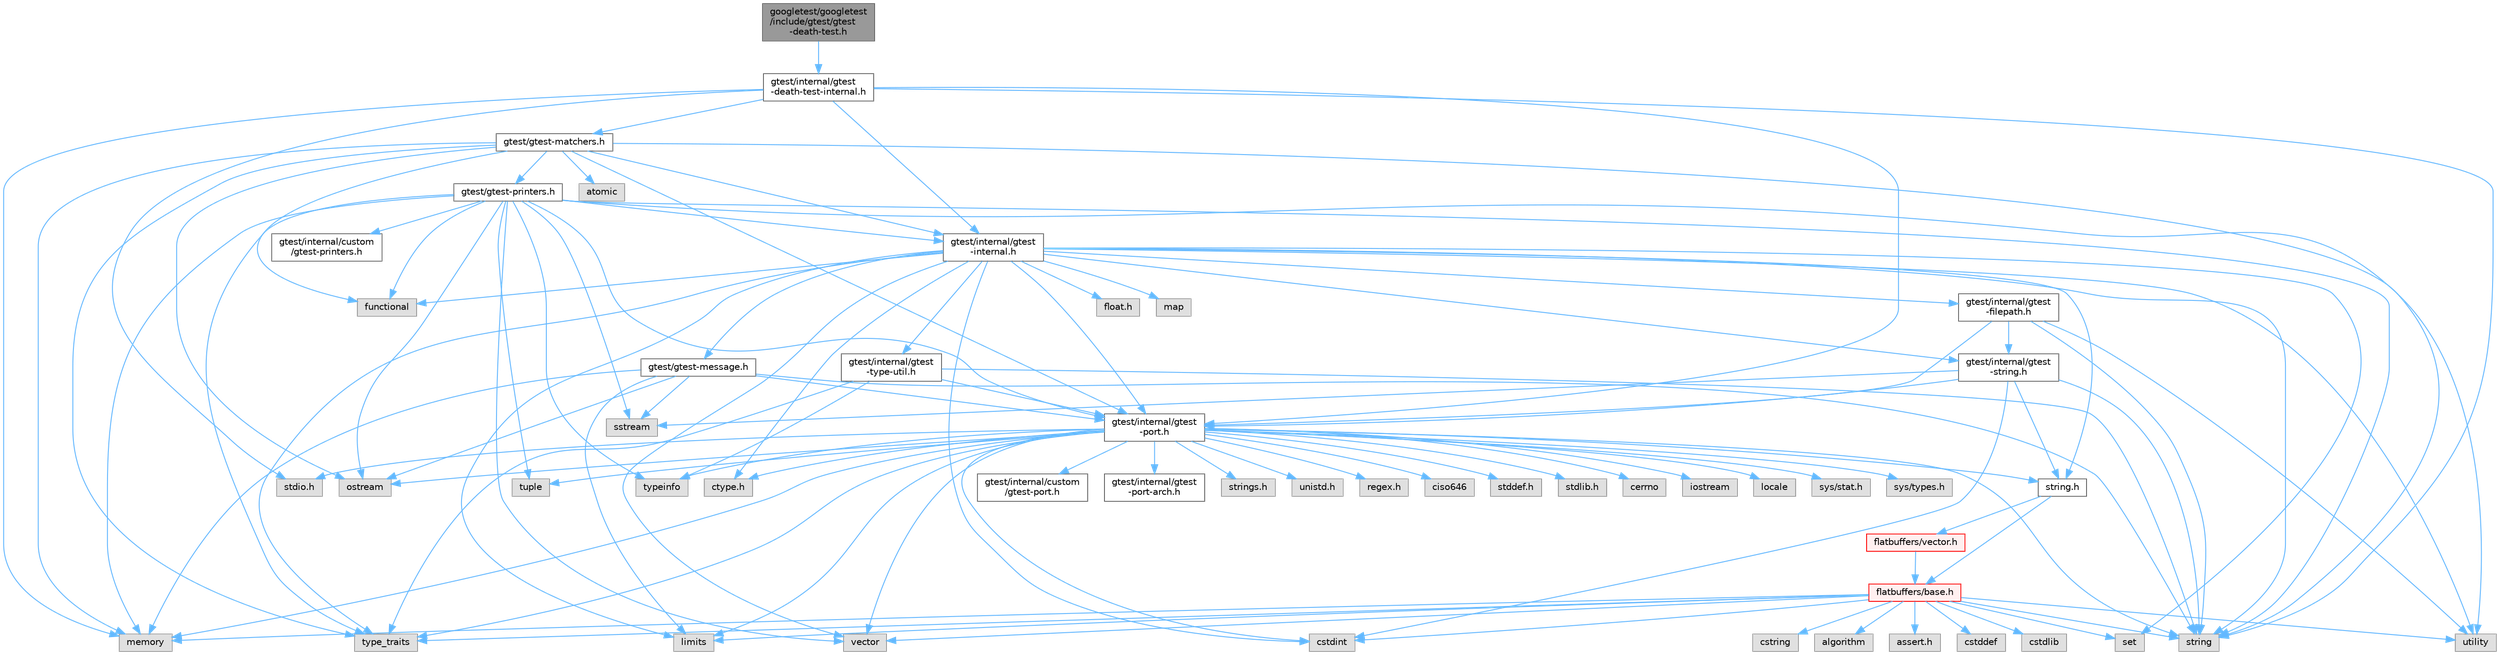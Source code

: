 digraph "googletest/googletest/include/gtest/gtest-death-test.h"
{
 // LATEX_PDF_SIZE
  bgcolor="transparent";
  edge [fontname=Helvetica,fontsize=10,labelfontname=Helvetica,labelfontsize=10];
  node [fontname=Helvetica,fontsize=10,shape=box,height=0.2,width=0.4];
  Node1 [id="Node000001",label="googletest/googletest\l/include/gtest/gtest\l-death-test.h",height=0.2,width=0.4,color="gray40", fillcolor="grey60", style="filled", fontcolor="black",tooltip=" "];
  Node1 -> Node2 [id="edge107_Node000001_Node000002",color="steelblue1",style="solid",tooltip=" "];
  Node2 [id="Node000002",label="gtest/internal/gtest\l-death-test-internal.h",height=0.2,width=0.4,color="grey40", fillcolor="white", style="filled",URL="$gtest-death-test-internal_8h.html",tooltip=" "];
  Node2 -> Node3 [id="edge108_Node000002_Node000003",color="steelblue1",style="solid",tooltip=" "];
  Node3 [id="Node000003",label="stdio.h",height=0.2,width=0.4,color="grey60", fillcolor="#E0E0E0", style="filled",tooltip=" "];
  Node2 -> Node4 [id="edge109_Node000002_Node000004",color="steelblue1",style="solid",tooltip=" "];
  Node4 [id="Node000004",label="memory",height=0.2,width=0.4,color="grey60", fillcolor="#E0E0E0", style="filled",tooltip=" "];
  Node2 -> Node5 [id="edge110_Node000002_Node000005",color="steelblue1",style="solid",tooltip=" "];
  Node5 [id="Node000005",label="string",height=0.2,width=0.4,color="grey60", fillcolor="#E0E0E0", style="filled",tooltip=" "];
  Node2 -> Node6 [id="edge111_Node000002_Node000006",color="steelblue1",style="solid",tooltip=" "];
  Node6 [id="Node000006",label="gtest/gtest-matchers.h",height=0.2,width=0.4,color="grey40", fillcolor="white", style="filled",URL="$gtest-matchers_8h.html",tooltip=" "];
  Node6 -> Node7 [id="edge112_Node000006_Node000007",color="steelblue1",style="solid",tooltip=" "];
  Node7 [id="Node000007",label="atomic",height=0.2,width=0.4,color="grey60", fillcolor="#E0E0E0", style="filled",tooltip=" "];
  Node6 -> Node8 [id="edge113_Node000006_Node000008",color="steelblue1",style="solid",tooltip=" "];
  Node8 [id="Node000008",label="functional",height=0.2,width=0.4,color="grey60", fillcolor="#E0E0E0", style="filled",tooltip=" "];
  Node6 -> Node4 [id="edge114_Node000006_Node000004",color="steelblue1",style="solid",tooltip=" "];
  Node6 -> Node9 [id="edge115_Node000006_Node000009",color="steelblue1",style="solid",tooltip=" "];
  Node9 [id="Node000009",label="ostream",height=0.2,width=0.4,color="grey60", fillcolor="#E0E0E0", style="filled",tooltip=" "];
  Node6 -> Node5 [id="edge116_Node000006_Node000005",color="steelblue1",style="solid",tooltip=" "];
  Node6 -> Node10 [id="edge117_Node000006_Node000010",color="steelblue1",style="solid",tooltip=" "];
  Node10 [id="Node000010",label="type_traits",height=0.2,width=0.4,color="grey60", fillcolor="#E0E0E0", style="filled",tooltip=" "];
  Node6 -> Node11 [id="edge118_Node000006_Node000011",color="steelblue1",style="solid",tooltip=" "];
  Node11 [id="Node000011",label="gtest/gtest-printers.h",height=0.2,width=0.4,color="grey40", fillcolor="white", style="filled",URL="$gtest-printers_8h.html",tooltip=" "];
  Node11 -> Node8 [id="edge119_Node000011_Node000008",color="steelblue1",style="solid",tooltip=" "];
  Node11 -> Node4 [id="edge120_Node000011_Node000004",color="steelblue1",style="solid",tooltip=" "];
  Node11 -> Node9 [id="edge121_Node000011_Node000009",color="steelblue1",style="solid",tooltip=" "];
  Node11 -> Node12 [id="edge122_Node000011_Node000012",color="steelblue1",style="solid",tooltip=" "];
  Node12 [id="Node000012",label="sstream",height=0.2,width=0.4,color="grey60", fillcolor="#E0E0E0", style="filled",tooltip=" "];
  Node11 -> Node5 [id="edge123_Node000011_Node000005",color="steelblue1",style="solid",tooltip=" "];
  Node11 -> Node13 [id="edge124_Node000011_Node000013",color="steelblue1",style="solid",tooltip=" "];
  Node13 [id="Node000013",label="tuple",height=0.2,width=0.4,color="grey60", fillcolor="#E0E0E0", style="filled",tooltip=" "];
  Node11 -> Node10 [id="edge125_Node000011_Node000010",color="steelblue1",style="solid",tooltip=" "];
  Node11 -> Node14 [id="edge126_Node000011_Node000014",color="steelblue1",style="solid",tooltip=" "];
  Node14 [id="Node000014",label="typeinfo",height=0.2,width=0.4,color="grey60", fillcolor="#E0E0E0", style="filled",tooltip=" "];
  Node11 -> Node15 [id="edge127_Node000011_Node000015",color="steelblue1",style="solid",tooltip=" "];
  Node15 [id="Node000015",label="utility",height=0.2,width=0.4,color="grey60", fillcolor="#E0E0E0", style="filled",tooltip=" "];
  Node11 -> Node16 [id="edge128_Node000011_Node000016",color="steelblue1",style="solid",tooltip=" "];
  Node16 [id="Node000016",label="vector",height=0.2,width=0.4,color="grey60", fillcolor="#E0E0E0", style="filled",tooltip=" "];
  Node11 -> Node17 [id="edge129_Node000011_Node000017",color="steelblue1",style="solid",tooltip=" "];
  Node17 [id="Node000017",label="gtest/internal/gtest\l-internal.h",height=0.2,width=0.4,color="grey40", fillcolor="white", style="filled",URL="$gtest-internal_8h.html",tooltip=" "];
  Node17 -> Node18 [id="edge130_Node000017_Node000018",color="steelblue1",style="solid",tooltip=" "];
  Node18 [id="Node000018",label="gtest/internal/gtest\l-port.h",height=0.2,width=0.4,color="grey40", fillcolor="white", style="filled",URL="$gtest-port_8h.html",tooltip=" "];
  Node18 -> Node19 [id="edge131_Node000018_Node000019",color="steelblue1",style="solid",tooltip=" "];
  Node19 [id="Node000019",label="ciso646",height=0.2,width=0.4,color="grey60", fillcolor="#E0E0E0", style="filled",tooltip=" "];
  Node18 -> Node20 [id="edge132_Node000018_Node000020",color="steelblue1",style="solid",tooltip=" "];
  Node20 [id="Node000020",label="ctype.h",height=0.2,width=0.4,color="grey60", fillcolor="#E0E0E0", style="filled",tooltip=" "];
  Node18 -> Node21 [id="edge133_Node000018_Node000021",color="steelblue1",style="solid",tooltip=" "];
  Node21 [id="Node000021",label="stddef.h",height=0.2,width=0.4,color="grey60", fillcolor="#E0E0E0", style="filled",tooltip=" "];
  Node18 -> Node3 [id="edge134_Node000018_Node000003",color="steelblue1",style="solid",tooltip=" "];
  Node18 -> Node22 [id="edge135_Node000018_Node000022",color="steelblue1",style="solid",tooltip=" "];
  Node22 [id="Node000022",label="stdlib.h",height=0.2,width=0.4,color="grey60", fillcolor="#E0E0E0", style="filled",tooltip=" "];
  Node18 -> Node23 [id="edge136_Node000018_Node000023",color="steelblue1",style="solid",tooltip=" "];
  Node23 [id="Node000023",label="string.h",height=0.2,width=0.4,color="grey40", fillcolor="white", style="filled",URL="$string_8h.html",tooltip=" "];
  Node23 -> Node24 [id="edge137_Node000023_Node000024",color="steelblue1",style="solid",tooltip=" "];
  Node24 [id="Node000024",label="flatbuffers/base.h",height=0.2,width=0.4,color="red", fillcolor="#FFF0F0", style="filled",URL="$base_8h.html",tooltip=" "];
  Node24 -> Node25 [id="edge138_Node000024_Node000025",color="steelblue1",style="solid",tooltip=" "];
  Node25 [id="Node000025",label="assert.h",height=0.2,width=0.4,color="grey60", fillcolor="#E0E0E0", style="filled",tooltip=" "];
  Node24 -> Node26 [id="edge139_Node000024_Node000026",color="steelblue1",style="solid",tooltip=" "];
  Node26 [id="Node000026",label="cstdint",height=0.2,width=0.4,color="grey60", fillcolor="#E0E0E0", style="filled",tooltip=" "];
  Node24 -> Node27 [id="edge140_Node000024_Node000027",color="steelblue1",style="solid",tooltip=" "];
  Node27 [id="Node000027",label="cstddef",height=0.2,width=0.4,color="grey60", fillcolor="#E0E0E0", style="filled",tooltip=" "];
  Node24 -> Node28 [id="edge141_Node000024_Node000028",color="steelblue1",style="solid",tooltip=" "];
  Node28 [id="Node000028",label="cstdlib",height=0.2,width=0.4,color="grey60", fillcolor="#E0E0E0", style="filled",tooltip=" "];
  Node24 -> Node29 [id="edge142_Node000024_Node000029",color="steelblue1",style="solid",tooltip=" "];
  Node29 [id="Node000029",label="cstring",height=0.2,width=0.4,color="grey60", fillcolor="#E0E0E0", style="filled",tooltip=" "];
  Node24 -> Node15 [id="edge143_Node000024_Node000015",color="steelblue1",style="solid",tooltip=" "];
  Node24 -> Node5 [id="edge144_Node000024_Node000005",color="steelblue1",style="solid",tooltip=" "];
  Node24 -> Node10 [id="edge145_Node000024_Node000010",color="steelblue1",style="solid",tooltip=" "];
  Node24 -> Node16 [id="edge146_Node000024_Node000016",color="steelblue1",style="solid",tooltip=" "];
  Node24 -> Node30 [id="edge147_Node000024_Node000030",color="steelblue1",style="solid",tooltip=" "];
  Node30 [id="Node000030",label="set",height=0.2,width=0.4,color="grey60", fillcolor="#E0E0E0", style="filled",tooltip=" "];
  Node24 -> Node31 [id="edge148_Node000024_Node000031",color="steelblue1",style="solid",tooltip=" "];
  Node31 [id="Node000031",label="algorithm",height=0.2,width=0.4,color="grey60", fillcolor="#E0E0E0", style="filled",tooltip=" "];
  Node24 -> Node32 [id="edge149_Node000024_Node000032",color="steelblue1",style="solid",tooltip=" "];
  Node32 [id="Node000032",label="limits",height=0.2,width=0.4,color="grey60", fillcolor="#E0E0E0", style="filled",tooltip=" "];
  Node24 -> Node4 [id="edge150_Node000024_Node000004",color="steelblue1",style="solid",tooltip=" "];
  Node23 -> Node34 [id="edge151_Node000023_Node000034",color="steelblue1",style="solid",tooltip=" "];
  Node34 [id="Node000034",label="flatbuffers/vector.h",height=0.2,width=0.4,color="red", fillcolor="#FFF0F0", style="filled",URL="$vector_8h.html",tooltip=" "];
  Node34 -> Node24 [id="edge152_Node000034_Node000024",color="steelblue1",style="solid",tooltip=" "];
  Node18 -> Node37 [id="edge153_Node000018_Node000037",color="steelblue1",style="solid",tooltip=" "];
  Node37 [id="Node000037",label="cerrno",height=0.2,width=0.4,color="grey60", fillcolor="#E0E0E0", style="filled",tooltip=" "];
  Node18 -> Node26 [id="edge154_Node000018_Node000026",color="steelblue1",style="solid",tooltip=" "];
  Node18 -> Node38 [id="edge155_Node000018_Node000038",color="steelblue1",style="solid",tooltip=" "];
  Node38 [id="Node000038",label="iostream",height=0.2,width=0.4,color="grey60", fillcolor="#E0E0E0", style="filled",tooltip=" "];
  Node18 -> Node32 [id="edge156_Node000018_Node000032",color="steelblue1",style="solid",tooltip=" "];
  Node18 -> Node39 [id="edge157_Node000018_Node000039",color="steelblue1",style="solid",tooltip=" "];
  Node39 [id="Node000039",label="locale",height=0.2,width=0.4,color="grey60", fillcolor="#E0E0E0", style="filled",tooltip=" "];
  Node18 -> Node4 [id="edge158_Node000018_Node000004",color="steelblue1",style="solid",tooltip=" "];
  Node18 -> Node9 [id="edge159_Node000018_Node000009",color="steelblue1",style="solid",tooltip=" "];
  Node18 -> Node5 [id="edge160_Node000018_Node000005",color="steelblue1",style="solid",tooltip=" "];
  Node18 -> Node13 [id="edge161_Node000018_Node000013",color="steelblue1",style="solid",tooltip=" "];
  Node18 -> Node10 [id="edge162_Node000018_Node000010",color="steelblue1",style="solid",tooltip=" "];
  Node18 -> Node16 [id="edge163_Node000018_Node000016",color="steelblue1",style="solid",tooltip=" "];
  Node18 -> Node40 [id="edge164_Node000018_Node000040",color="steelblue1",style="solid",tooltip=" "];
  Node40 [id="Node000040",label="sys/stat.h",height=0.2,width=0.4,color="grey60", fillcolor="#E0E0E0", style="filled",tooltip=" "];
  Node18 -> Node41 [id="edge165_Node000018_Node000041",color="steelblue1",style="solid",tooltip=" "];
  Node41 [id="Node000041",label="sys/types.h",height=0.2,width=0.4,color="grey60", fillcolor="#E0E0E0", style="filled",tooltip=" "];
  Node18 -> Node42 [id="edge166_Node000018_Node000042",color="steelblue1",style="solid",tooltip=" "];
  Node42 [id="Node000042",label="gtest/internal/custom\l/gtest-port.h",height=0.2,width=0.4,color="grey40", fillcolor="white", style="filled",URL="$custom_2gtest-port_8h.html",tooltip=" "];
  Node18 -> Node43 [id="edge167_Node000018_Node000043",color="steelblue1",style="solid",tooltip=" "];
  Node43 [id="Node000043",label="gtest/internal/gtest\l-port-arch.h",height=0.2,width=0.4,color="grey40", fillcolor="white", style="filled",URL="$gtest-port-arch_8h.html",tooltip=" "];
  Node18 -> Node44 [id="edge168_Node000018_Node000044",color="steelblue1",style="solid",tooltip=" "];
  Node44 [id="Node000044",label="strings.h",height=0.2,width=0.4,color="grey60", fillcolor="#E0E0E0", style="filled",tooltip=" "];
  Node18 -> Node45 [id="edge169_Node000018_Node000045",color="steelblue1",style="solid",tooltip=" "];
  Node45 [id="Node000045",label="unistd.h",height=0.2,width=0.4,color="grey60", fillcolor="#E0E0E0", style="filled",tooltip=" "];
  Node18 -> Node46 [id="edge170_Node000018_Node000046",color="steelblue1",style="solid",tooltip=" "];
  Node46 [id="Node000046",label="regex.h",height=0.2,width=0.4,color="grey60", fillcolor="#E0E0E0", style="filled",tooltip=" "];
  Node18 -> Node14 [id="edge171_Node000018_Node000014",color="steelblue1",style="solid",tooltip=" "];
  Node17 -> Node20 [id="edge172_Node000017_Node000020",color="steelblue1",style="solid",tooltip=" "];
  Node17 -> Node47 [id="edge173_Node000017_Node000047",color="steelblue1",style="solid",tooltip=" "];
  Node47 [id="Node000047",label="float.h",height=0.2,width=0.4,color="grey60", fillcolor="#E0E0E0", style="filled",tooltip=" "];
  Node17 -> Node23 [id="edge174_Node000017_Node000023",color="steelblue1",style="solid",tooltip=" "];
  Node17 -> Node26 [id="edge175_Node000017_Node000026",color="steelblue1",style="solid",tooltip=" "];
  Node17 -> Node8 [id="edge176_Node000017_Node000008",color="steelblue1",style="solid",tooltip=" "];
  Node17 -> Node32 [id="edge177_Node000017_Node000032",color="steelblue1",style="solid",tooltip=" "];
  Node17 -> Node48 [id="edge178_Node000017_Node000048",color="steelblue1",style="solid",tooltip=" "];
  Node48 [id="Node000048",label="map",height=0.2,width=0.4,color="grey60", fillcolor="#E0E0E0", style="filled",tooltip=" "];
  Node17 -> Node30 [id="edge179_Node000017_Node000030",color="steelblue1",style="solid",tooltip=" "];
  Node17 -> Node5 [id="edge180_Node000017_Node000005",color="steelblue1",style="solid",tooltip=" "];
  Node17 -> Node10 [id="edge181_Node000017_Node000010",color="steelblue1",style="solid",tooltip=" "];
  Node17 -> Node15 [id="edge182_Node000017_Node000015",color="steelblue1",style="solid",tooltip=" "];
  Node17 -> Node16 [id="edge183_Node000017_Node000016",color="steelblue1",style="solid",tooltip=" "];
  Node17 -> Node49 [id="edge184_Node000017_Node000049",color="steelblue1",style="solid",tooltip=" "];
  Node49 [id="Node000049",label="gtest/gtest-message.h",height=0.2,width=0.4,color="grey40", fillcolor="white", style="filled",URL="$gtest-message_8h.html",tooltip=" "];
  Node49 -> Node32 [id="edge185_Node000049_Node000032",color="steelblue1",style="solid",tooltip=" "];
  Node49 -> Node4 [id="edge186_Node000049_Node000004",color="steelblue1",style="solid",tooltip=" "];
  Node49 -> Node9 [id="edge187_Node000049_Node000009",color="steelblue1",style="solid",tooltip=" "];
  Node49 -> Node12 [id="edge188_Node000049_Node000012",color="steelblue1",style="solid",tooltip=" "];
  Node49 -> Node5 [id="edge189_Node000049_Node000005",color="steelblue1",style="solid",tooltip=" "];
  Node49 -> Node18 [id="edge190_Node000049_Node000018",color="steelblue1",style="solid",tooltip=" "];
  Node17 -> Node50 [id="edge191_Node000017_Node000050",color="steelblue1",style="solid",tooltip=" "];
  Node50 [id="Node000050",label="gtest/internal/gtest\l-filepath.h",height=0.2,width=0.4,color="grey40", fillcolor="white", style="filled",URL="$gtest-filepath_8h.html",tooltip=" "];
  Node50 -> Node5 [id="edge192_Node000050_Node000005",color="steelblue1",style="solid",tooltip=" "];
  Node50 -> Node15 [id="edge193_Node000050_Node000015",color="steelblue1",style="solid",tooltip=" "];
  Node50 -> Node18 [id="edge194_Node000050_Node000018",color="steelblue1",style="solid",tooltip=" "];
  Node50 -> Node51 [id="edge195_Node000050_Node000051",color="steelblue1",style="solid",tooltip=" "];
  Node51 [id="Node000051",label="gtest/internal/gtest\l-string.h",height=0.2,width=0.4,color="grey40", fillcolor="white", style="filled",URL="$gtest-string_8h.html",tooltip=" "];
  Node51 -> Node23 [id="edge196_Node000051_Node000023",color="steelblue1",style="solid",tooltip=" "];
  Node51 -> Node26 [id="edge197_Node000051_Node000026",color="steelblue1",style="solid",tooltip=" "];
  Node51 -> Node12 [id="edge198_Node000051_Node000012",color="steelblue1",style="solid",tooltip=" "];
  Node51 -> Node5 [id="edge199_Node000051_Node000005",color="steelblue1",style="solid",tooltip=" "];
  Node51 -> Node18 [id="edge200_Node000051_Node000018",color="steelblue1",style="solid",tooltip=" "];
  Node17 -> Node51 [id="edge201_Node000017_Node000051",color="steelblue1",style="solid",tooltip=" "];
  Node17 -> Node52 [id="edge202_Node000017_Node000052",color="steelblue1",style="solid",tooltip=" "];
  Node52 [id="Node000052",label="gtest/internal/gtest\l-type-util.h",height=0.2,width=0.4,color="grey40", fillcolor="white", style="filled",URL="$gtest-type-util_8h.html",tooltip=" "];
  Node52 -> Node5 [id="edge203_Node000052_Node000005",color="steelblue1",style="solid",tooltip=" "];
  Node52 -> Node10 [id="edge204_Node000052_Node000010",color="steelblue1",style="solid",tooltip=" "];
  Node52 -> Node14 [id="edge205_Node000052_Node000014",color="steelblue1",style="solid",tooltip=" "];
  Node52 -> Node18 [id="edge206_Node000052_Node000018",color="steelblue1",style="solid",tooltip=" "];
  Node11 -> Node18 [id="edge207_Node000011_Node000018",color="steelblue1",style="solid",tooltip=" "];
  Node11 -> Node53 [id="edge208_Node000011_Node000053",color="steelblue1",style="solid",tooltip=" "];
  Node53 [id="Node000053",label="gtest/internal/custom\l/gtest-printers.h",height=0.2,width=0.4,color="grey40", fillcolor="white", style="filled",URL="$internal_2custom_2gtest-printers_8h.html",tooltip=" "];
  Node6 -> Node17 [id="edge209_Node000006_Node000017",color="steelblue1",style="solid",tooltip=" "];
  Node6 -> Node18 [id="edge210_Node000006_Node000018",color="steelblue1",style="solid",tooltip=" "];
  Node2 -> Node17 [id="edge211_Node000002_Node000017",color="steelblue1",style="solid",tooltip=" "];
  Node2 -> Node18 [id="edge212_Node000002_Node000018",color="steelblue1",style="solid",tooltip=" "];
}
